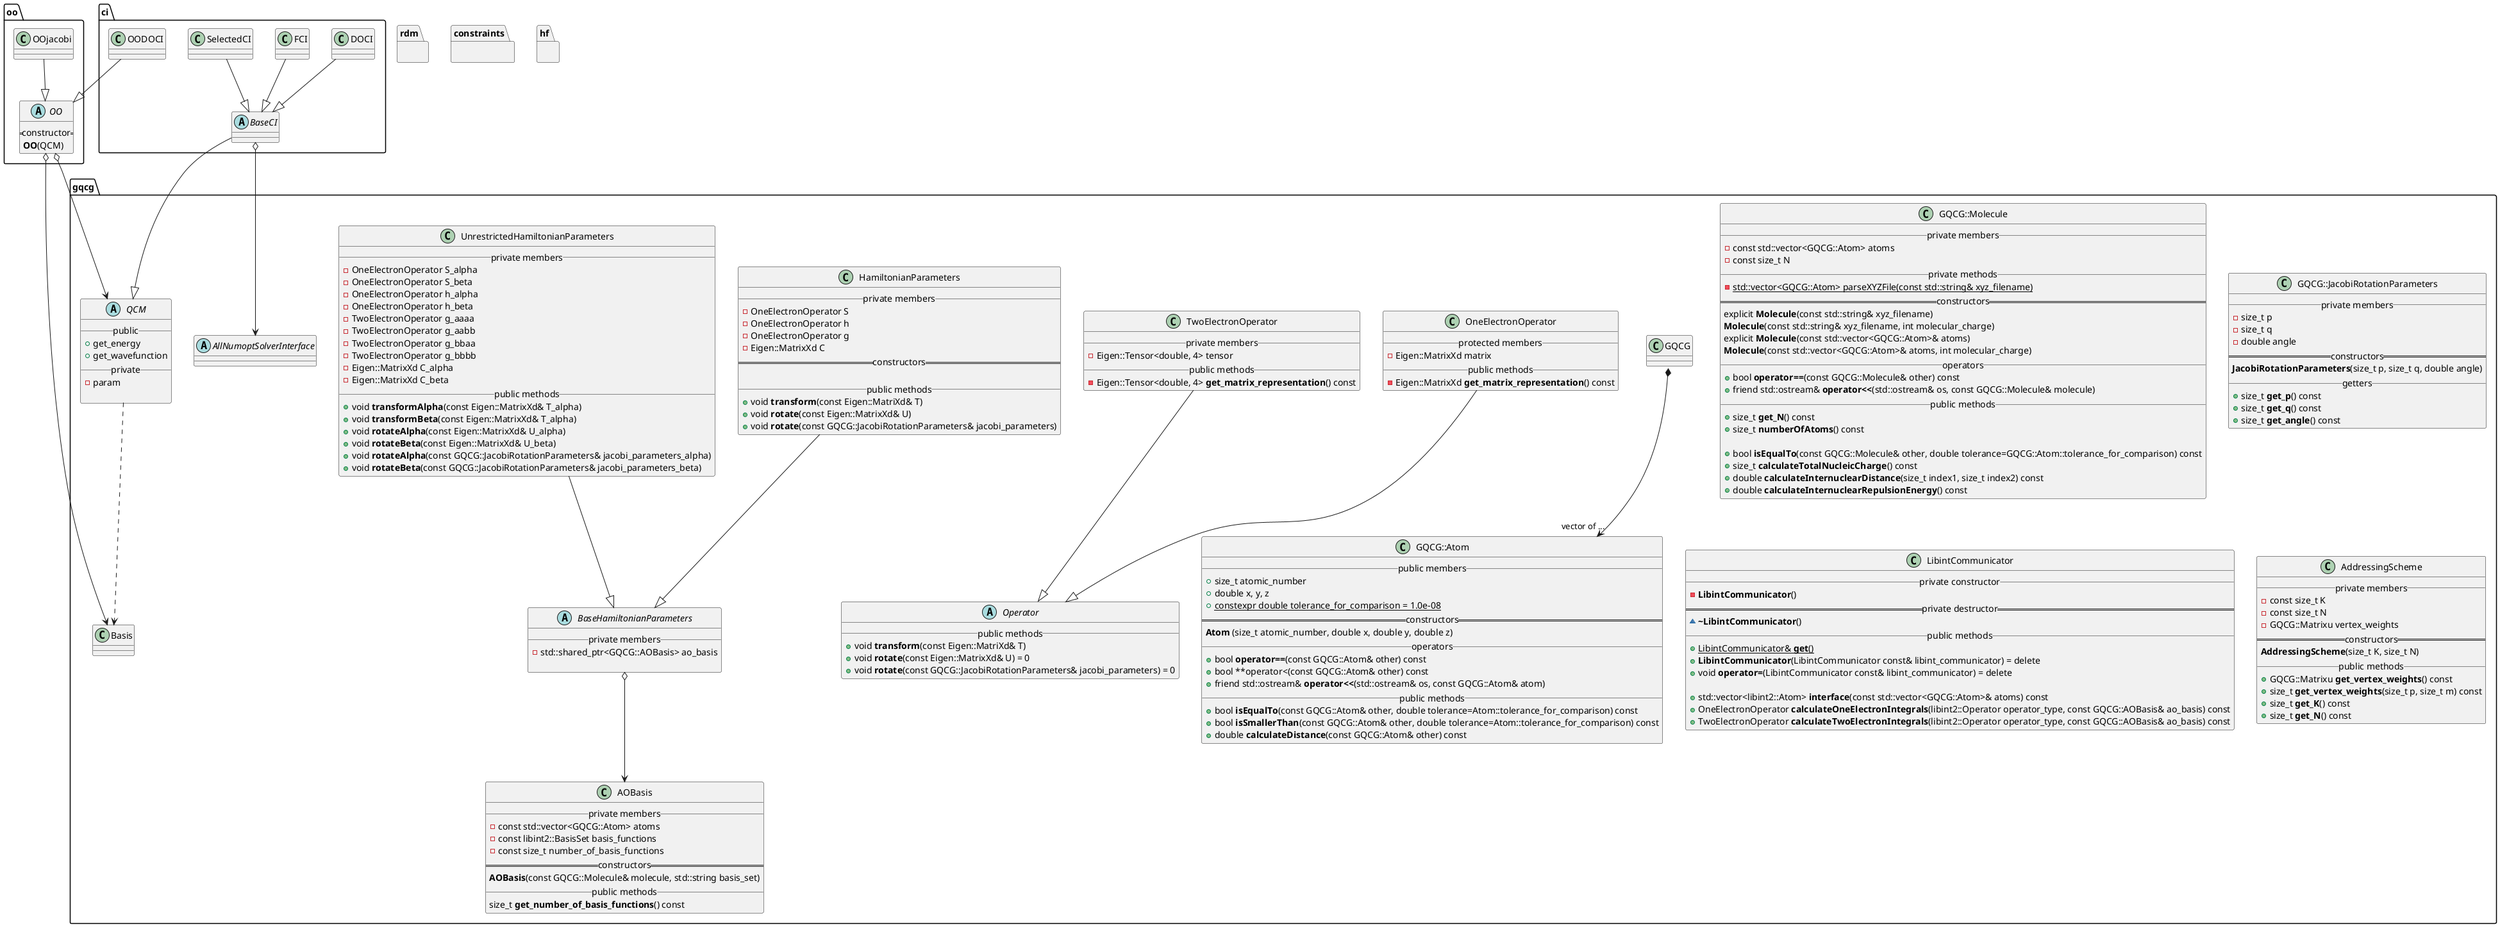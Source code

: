 @startuml

namespace gqcg {

    class GQCG::Atom {
        __ public members __
            + size_t atomic_number
            + double x, y, z
            + {static} constexpr double tolerance_for_comparison = 1.0e-08
        == constructors ==
            **Atom** (size_t atomic_number, double x, double y, double z)
        __ operators __
            + bool **operator==**(const GQCG::Atom& other) const
            + bool **operator<(const GQCG::Atom& other) const
            + friend std::ostream& **operator<<**(std::ostream& os, const GQCG::Atom& atom)
        __ public methods __
            + bool **isEqualTo**(const GQCG::Atom& other, double tolerance=Atom::tolerance_for_comparison) const
            + bool **isSmallerThan**(const GQCG::Atom& other, double tolerance=Atom::tolerance_for_comparison) const
            + double **calculateDistance**(const GQCG::Atom& other) const
    }

    GQCG::Molecule *--> "vector of ..." GQCG::Atom
    class GQCG::Molecule {
        __ private members __
            - const std::vector<GQCG::Atom> atoms
            - const size_t N
        __ private methods __
            - {static} std::vector<GQCG::Atom> parseXYZFile(const std::string& xyz_filename)
        == constructors ==
            explicit **Molecule**(const std::string& xyz_filename)
            **Molecule**(const std::string& xyz_filename, int molecular_charge)
            explicit **Molecule**(const std::vector<GQCG::Atom>& atoms)
            **Molecule**(const std::vector<GQCG::Atom>& atoms, int molecular_charge)
        __ operators __
            + bool **operator==**(const GQCG::Molecule& other) const
            + friend std::ostream& **operator<<**(std::ostream& os, const GQCG::Molecule& molecule)
        __ public methods __
            + size_t **get_N**() const
            + size_t **numberOfAtoms**() const

            + bool **isEqualTo**(const GQCG::Molecule& other, double tolerance=GQCG::Atom::tolerance_for_comparison) const
            + size_t **calculateTotalNucleicCharge**() const
            + double **calculateInternuclearDistance**(size_t index1, size_t index2) const
            + double **calculateInternuclearRepulsionEnergy**() const
    }


    class GQCG::JacobiRotationParameters {
        __ private members __
            - size_t p
            - size_t q
            - double angle
        == constructors ==
            **JacobiRotationParameters**(size_t p, size_t q, double angle)
        __ getters __
            + size_t **get_p**() const
            + size_t **get_q**() const
            + size_t **get_angle**() const
    }


    abstract class Operator {
        __ public methods __
            + void **transform**(const Eigen::MatriXd& T)
            + void **rotate**(const Eigen::MatrixXd& U) = 0
            + void **rotate**(const GQCG::JacobiRotationParameters& jacobi_parameters) = 0
    }

    OneElectronOperator --|> Operator
    class OneElectronOperator {
        __ protected members __
            - Eigen::MatrixXd matrix
        __ public methods __
            - Eigen::MatrixXd **get_matrix_representation**() const
    }

    TwoElectronOperator --|> Operator
    class TwoElectronOperator {
        __ private members __
            - Eigen::Tensor<double, 4> tensor
        __ public methods __
            - Eigen::Tensor<double, 4> **get_matrix_representation**() const
    }

    class AOBasis {
        __ private members __
            - const std::vector<GQCG::Atom> atoms
            - const libint2::BasisSet basis_functions
            - const size_t number_of_basis_functions
        == constructors ==
            **AOBasis**(const GQCG::Molecule& molecule, std::string basis_set)
        __ public methods __
            size_t **get_number_of_basis_functions**() const
    }

    class LibintCommunicator {
        __ private constructor __
            - **LibintCommunicator**()
        == private destructor ==
            ~ **~LibintCommunicator**()
        __ public methods __
            + {static} LibintCommunicator& **get**()
            + **LibintCommunicator**(LibintCommunicator const& libint_communicator) = delete
            + void **operator=**(LibintCommunicator const& libint_communicator) = delete

            + std::vector<libint2::Atom> **interface**(const std::vector<GQCG::Atom>& atoms) const
            + OneElectronOperator **calculateOneElectronIntegrals**(libint2::Operator operator_type, const GQCG::AOBasis& ao_basis) const
            + TwoElectronOperator **calculateTwoElectronIntegrals**(libint2::Operator operator_type, const GQCG::AOBasis& ao_basis) const
    }


    class AddressingScheme {
        __ private members __
            - const size_t K
            - const size_t N
            - GQCG::Matrixu vertex_weights
        == constructors ==
            **AddressingScheme**(size_t K, size_t N)
        __ public methods __
            + GQCG::Matrixu **get_vertex_weights**() const
            + size_t **get_vertex_weights**(size_t p, size_t m) const
            + size_t **get_K**() const
            + size_t **get_N**() const
    }


    BaseHamiltonianParameters o--> AOBasis
    abstract class BaseHamiltonianParameters {
        __ private members __
            - std::shared_ptr<GQCG::AOBasis> ao_basis

    }


    HamiltonianParameters --|> BaseHamiltonianParameters
    class HamiltonianParameters {
        __ private members __
            - OneElectronOperator S
            - OneElectronOperator h
            - OneElectronOperator g
            - Eigen::MatrixXd C
        == constructors ==

        __ public methods __
            + void **transform**(const Eigen::MatriXd& T)
            + void **rotate**(const Eigen::MatrixXd& U)
            + void **rotate**(const GQCG::JacobiRotationParameters& jacobi_parameters)
    }

    UnrestrictedHamiltonianParameters --|> BaseHamiltonianParameters
    class UnrestrictedHamiltonianParameters {
        __ private members __
            - OneElectronOperator S_alpha
            - OneElectronOperator S_beta
            - OneElectronOperator h_alpha
            - OneElectronOperator h_beta
            - TwoElectronOperator g_aaaa
            - TwoElectronOperator g_aabb
            - TwoElectronOperator g_bbaa
            - TwoElectronOperator g_bbbb
            - Eigen::MatrixXd C_alpha
            - Eigen::MatrixXd C_beta
        __ public methods __
            + void **transformAlpha**(const Eigen::MatrixXd& T_alpha)
            + void **transformBeta**(const Eigen::MatrixXd& T_alpha)
            + void **rotateAlpha**(const Eigen::MatrixXd& U_alpha)
            + void **rotateBeta**(const Eigen::MatrixXd& U_beta)
            + void **rotateAlpha**(const GQCG::JacobiRotationParameters& jacobi_parameters_alpha)
            + void **rotateBeta**(const GQCG::JacobiRotationParameters& jacobi_parameters_beta)
    }

    abstract class QCM {
        __public__
        +get_energy
        +get_wavefunction
        __private__
        -param

    }

    abstract AllNumoptSolverInterface

    gqcg.QCM ..> gqcg.Basis
}

namespace oo {
    abstract class OO {
        ==constructor==
         **OO**(QCM)
    }
    class OOjacobi {

    }
}


oo.OO o--> gqcg.QCM
oo.OO o--> gqcg.Basis
oo.OOjacobi --|> oo.OO

namespace ci {
    abstract class BaseCI
    class DOCI
    class FCI
    class OODOCI
    class SelectedCI
}

ci.BaseCI --|> gqcg.QCM
ci.OODOCI --|> oo.OO
ci.DOCI --|> ci.BaseCI
ci.FCI --|> ci.BaseCI
ci.SelectedCI --|> ci.BaseCI
ci.BaseCI o--> gqcg.AllNumoptSolverInterface

namespace rdm {
}
namespace constraints {
}

namespace hf {
}


@enduml

